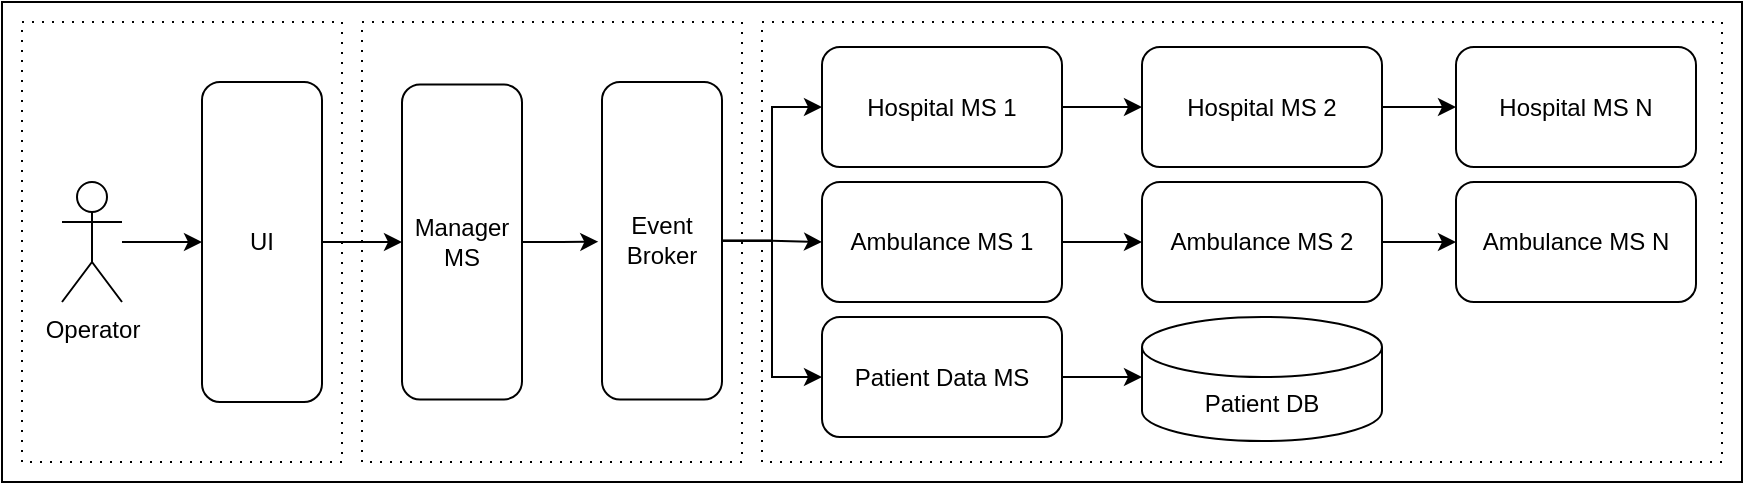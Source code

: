 <mxfile version="24.8.4">
  <diagram name="Page-1" id="a0epyoOfKhIdCgoNzz5c">
    <mxGraphModel dx="1743" dy="1334" grid="1" gridSize="10" guides="1" tooltips="1" connect="1" arrows="1" fold="1" page="1" pageScale="1" pageWidth="827" pageHeight="1169" math="0" shadow="0">
      <root>
        <mxCell id="0" />
        <mxCell id="1" parent="0" />
        <mxCell id="DrPSdfK4hVNUtPlQ9m53-39" value="" style="rounded=0;whiteSpace=wrap;html=1;" vertex="1" parent="1">
          <mxGeometry x="-30" y="80" width="870" height="240" as="geometry" />
        </mxCell>
        <mxCell id="DrPSdfK4hVNUtPlQ9m53-42" value="" style="rounded=0;whiteSpace=wrap;html=1;dashed=1;dashPattern=1 4;" vertex="1" parent="1">
          <mxGeometry x="-20" y="90" width="160" height="220" as="geometry" />
        </mxCell>
        <mxCell id="DrPSdfK4hVNUtPlQ9m53-41" value="" style="rounded=0;whiteSpace=wrap;html=1;dashed=1;dashPattern=1 4;" vertex="1" parent="1">
          <mxGeometry x="150" y="90" width="190" height="220" as="geometry" />
        </mxCell>
        <mxCell id="DrPSdfK4hVNUtPlQ9m53-40" value="" style="rounded=0;whiteSpace=wrap;html=1;dashed=1;dashPattern=1 4;" vertex="1" parent="1">
          <mxGeometry x="350" y="90" width="480" height="220" as="geometry" />
        </mxCell>
        <mxCell id="DrPSdfK4hVNUtPlQ9m53-18" style="edgeStyle=orthogonalEdgeStyle;rounded=0;orthogonalLoop=1;jettySize=auto;html=1;entryX=0;entryY=0.5;entryDx=0;entryDy=0;" edge="1" parent="1" source="DrPSdfK4hVNUtPlQ9m53-2" target="DrPSdfK4hVNUtPlQ9m53-4">
          <mxGeometry relative="1" as="geometry" />
        </mxCell>
        <mxCell id="DrPSdfK4hVNUtPlQ9m53-2" value="Operator" style="shape=umlActor;verticalLabelPosition=bottom;verticalAlign=top;html=1;outlineConnect=0;" vertex="1" parent="1">
          <mxGeometry y="170" width="30" height="60" as="geometry" />
        </mxCell>
        <mxCell id="DrPSdfK4hVNUtPlQ9m53-22" style="edgeStyle=orthogonalEdgeStyle;rounded=0;orthogonalLoop=1;jettySize=auto;html=1;entryX=0;entryY=0.5;entryDx=0;entryDy=0;" edge="1" parent="1" source="DrPSdfK4hVNUtPlQ9m53-4" target="DrPSdfK4hVNUtPlQ9m53-5">
          <mxGeometry relative="1" as="geometry" />
        </mxCell>
        <mxCell id="DrPSdfK4hVNUtPlQ9m53-4" value="UI" style="rounded=1;whiteSpace=wrap;html=1;" vertex="1" parent="1">
          <mxGeometry x="70" y="120" width="60" height="160" as="geometry" />
        </mxCell>
        <mxCell id="DrPSdfK4hVNUtPlQ9m53-5" value="Manager MS" style="rounded=1;whiteSpace=wrap;html=1;" vertex="1" parent="1">
          <mxGeometry x="170" y="121.25" width="60" height="157.5" as="geometry" />
        </mxCell>
        <mxCell id="DrPSdfK4hVNUtPlQ9m53-28" style="edgeStyle=orthogonalEdgeStyle;rounded=0;orthogonalLoop=1;jettySize=auto;html=1;" edge="1" parent="1" source="DrPSdfK4hVNUtPlQ9m53-6" target="DrPSdfK4hVNUtPlQ9m53-7">
          <mxGeometry relative="1" as="geometry" />
        </mxCell>
        <mxCell id="DrPSdfK4hVNUtPlQ9m53-29" style="edgeStyle=orthogonalEdgeStyle;rounded=0;orthogonalLoop=1;jettySize=auto;html=1;entryX=0;entryY=0.5;entryDx=0;entryDy=0;" edge="1" parent="1" source="DrPSdfK4hVNUtPlQ9m53-6" target="DrPSdfK4hVNUtPlQ9m53-8">
          <mxGeometry relative="1" as="geometry" />
        </mxCell>
        <mxCell id="DrPSdfK4hVNUtPlQ9m53-30" style="edgeStyle=orthogonalEdgeStyle;rounded=0;orthogonalLoop=1;jettySize=auto;html=1;entryX=0;entryY=0.5;entryDx=0;entryDy=0;" edge="1" parent="1" source="DrPSdfK4hVNUtPlQ9m53-6" target="DrPSdfK4hVNUtPlQ9m53-13">
          <mxGeometry relative="1" as="geometry" />
        </mxCell>
        <mxCell id="DrPSdfK4hVNUtPlQ9m53-6" value="Event Broker" style="rounded=1;whiteSpace=wrap;html=1;" vertex="1" parent="1">
          <mxGeometry x="270" y="120" width="60" height="158.75" as="geometry" />
        </mxCell>
        <mxCell id="DrPSdfK4hVNUtPlQ9m53-31" style="edgeStyle=orthogonalEdgeStyle;rounded=0;orthogonalLoop=1;jettySize=auto;html=1;entryX=0;entryY=0.5;entryDx=0;entryDy=0;" edge="1" parent="1" source="DrPSdfK4hVNUtPlQ9m53-7" target="DrPSdfK4hVNUtPlQ9m53-9">
          <mxGeometry relative="1" as="geometry" />
        </mxCell>
        <mxCell id="DrPSdfK4hVNUtPlQ9m53-7" value="Hospital MS 1" style="rounded=1;whiteSpace=wrap;html=1;" vertex="1" parent="1">
          <mxGeometry x="380" y="102.5" width="120" height="60" as="geometry" />
        </mxCell>
        <mxCell id="DrPSdfK4hVNUtPlQ9m53-32" style="edgeStyle=orthogonalEdgeStyle;rounded=0;orthogonalLoop=1;jettySize=auto;html=1;entryX=0;entryY=0.5;entryDx=0;entryDy=0;" edge="1" parent="1" source="DrPSdfK4hVNUtPlQ9m53-8" target="DrPSdfK4hVNUtPlQ9m53-11">
          <mxGeometry relative="1" as="geometry" />
        </mxCell>
        <mxCell id="DrPSdfK4hVNUtPlQ9m53-8" value="Ambulance MS 1" style="rounded=1;whiteSpace=wrap;html=1;" vertex="1" parent="1">
          <mxGeometry x="380" y="170" width="120" height="60" as="geometry" />
        </mxCell>
        <mxCell id="DrPSdfK4hVNUtPlQ9m53-35" style="edgeStyle=orthogonalEdgeStyle;rounded=0;orthogonalLoop=1;jettySize=auto;html=1;entryX=0;entryY=0.5;entryDx=0;entryDy=0;" edge="1" parent="1" source="DrPSdfK4hVNUtPlQ9m53-9" target="DrPSdfK4hVNUtPlQ9m53-10">
          <mxGeometry relative="1" as="geometry" />
        </mxCell>
        <mxCell id="DrPSdfK4hVNUtPlQ9m53-9" value="Hospital MS 2" style="rounded=1;whiteSpace=wrap;html=1;" vertex="1" parent="1">
          <mxGeometry x="540" y="102.5" width="120" height="60" as="geometry" />
        </mxCell>
        <mxCell id="DrPSdfK4hVNUtPlQ9m53-10" value="Hospital MS N" style="rounded=1;whiteSpace=wrap;html=1;" vertex="1" parent="1">
          <mxGeometry x="697" y="102.5" width="120" height="60" as="geometry" />
        </mxCell>
        <mxCell id="DrPSdfK4hVNUtPlQ9m53-36" style="edgeStyle=orthogonalEdgeStyle;rounded=0;orthogonalLoop=1;jettySize=auto;html=1;entryX=0;entryY=0.5;entryDx=0;entryDy=0;" edge="1" parent="1" source="DrPSdfK4hVNUtPlQ9m53-11" target="DrPSdfK4hVNUtPlQ9m53-12">
          <mxGeometry relative="1" as="geometry" />
        </mxCell>
        <mxCell id="DrPSdfK4hVNUtPlQ9m53-11" value="Ambulance MS 2" style="rounded=1;whiteSpace=wrap;html=1;" vertex="1" parent="1">
          <mxGeometry x="540" y="170" width="120" height="60" as="geometry" />
        </mxCell>
        <mxCell id="DrPSdfK4hVNUtPlQ9m53-12" value="Ambulance MS N" style="rounded=1;whiteSpace=wrap;html=1;" vertex="1" parent="1">
          <mxGeometry x="697" y="170" width="120" height="60" as="geometry" />
        </mxCell>
        <mxCell id="DrPSdfK4hVNUtPlQ9m53-33" style="edgeStyle=orthogonalEdgeStyle;rounded=0;orthogonalLoop=1;jettySize=auto;html=1;entryX=0;entryY=0.5;entryDx=0;entryDy=0;" edge="1" parent="1" source="DrPSdfK4hVNUtPlQ9m53-13">
          <mxGeometry relative="1" as="geometry">
            <mxPoint x="540" y="267.5" as="targetPoint" />
          </mxGeometry>
        </mxCell>
        <mxCell id="DrPSdfK4hVNUtPlQ9m53-13" value="Patient Data MS" style="rounded=1;whiteSpace=wrap;html=1;" vertex="1" parent="1">
          <mxGeometry x="380" y="237.5" width="120" height="60" as="geometry" />
        </mxCell>
        <mxCell id="DrPSdfK4hVNUtPlQ9m53-27" style="edgeStyle=orthogonalEdgeStyle;rounded=0;orthogonalLoop=1;jettySize=auto;html=1;entryX=-0.031;entryY=0.503;entryDx=0;entryDy=0;entryPerimeter=0;" edge="1" parent="1" source="DrPSdfK4hVNUtPlQ9m53-5" target="DrPSdfK4hVNUtPlQ9m53-6">
          <mxGeometry relative="1" as="geometry" />
        </mxCell>
        <mxCell id="DrPSdfK4hVNUtPlQ9m53-38" value="Patient DB" style="shape=cylinder3;whiteSpace=wrap;html=1;boundedLbl=1;backgroundOutline=1;size=15;" vertex="1" parent="1">
          <mxGeometry x="540" y="237.5" width="120" height="62" as="geometry" />
        </mxCell>
      </root>
    </mxGraphModel>
  </diagram>
</mxfile>
